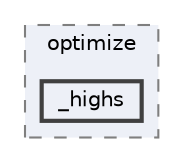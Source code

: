 digraph "/home/jam/Research/IRES-2025/dev/src/llm-scripts/testing/hypothesis-testing/hyp-env/lib/python3.12/site-packages/scipy/optimize/_highs"
{
 // LATEX_PDF_SIZE
  bgcolor="transparent";
  edge [fontname=Helvetica,fontsize=10,labelfontname=Helvetica,labelfontsize=10];
  node [fontname=Helvetica,fontsize=10,shape=box,height=0.2,width=0.4];
  compound=true
  subgraph clusterdir_9b25bd0339629e5d7203141852018ced {
    graph [ bgcolor="#edf0f7", pencolor="grey50", label="optimize", fontname=Helvetica,fontsize=10 style="filled,dashed", URL="dir_9b25bd0339629e5d7203141852018ced.html",tooltip=""]
  dir_eb0bcdb4372254d5086e725a5cabc42e [label="_highs", fillcolor="#edf0f7", color="grey25", style="filled,bold", URL="dir_eb0bcdb4372254d5086e725a5cabc42e.html",tooltip=""];
  }
}

